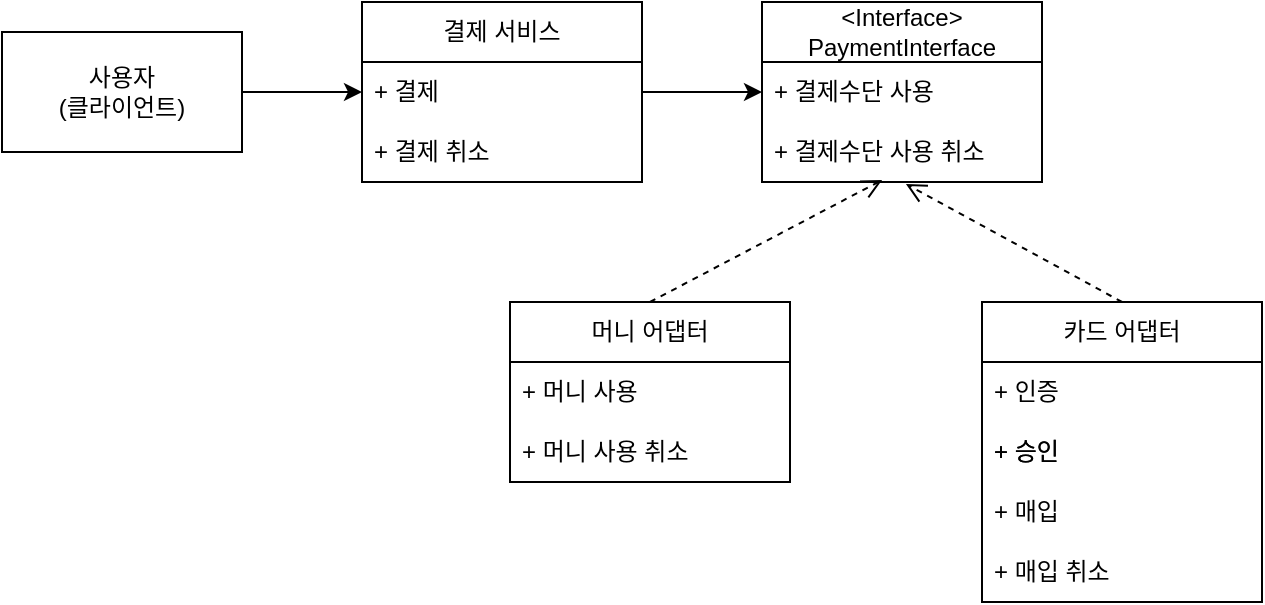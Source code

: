 <mxfile version="24.4.13" type="github">
  <diagram id="C5RBs43oDa-KdzZeNtuy" name="Page-1">
    <mxGraphModel dx="979" dy="1156" grid="1" gridSize="10" guides="1" tooltips="1" connect="1" arrows="1" fold="1" page="1" pageScale="1" pageWidth="827" pageHeight="1169" math="0" shadow="0">
      <root>
        <mxCell id="WIyWlLk6GJQsqaUBKTNV-0" />
        <mxCell id="WIyWlLk6GJQsqaUBKTNV-1" parent="WIyWlLk6GJQsqaUBKTNV-0" />
        <mxCell id="8xbjp1mDKexS0a4LAFoc-0" value="결제 서비스" style="swimlane;fontStyle=0;childLayout=stackLayout;horizontal=1;startSize=30;horizontalStack=0;resizeParent=1;resizeParentMax=0;resizeLast=0;collapsible=1;marginBottom=0;whiteSpace=wrap;html=1;" parent="WIyWlLk6GJQsqaUBKTNV-1" vertex="1">
          <mxGeometry x="340" y="410" width="140" height="90" as="geometry" />
        </mxCell>
        <mxCell id="8xbjp1mDKexS0a4LAFoc-1" value="+ 결제" style="text;strokeColor=none;fillColor=none;align=left;verticalAlign=middle;spacingLeft=4;spacingRight=4;overflow=hidden;points=[[0,0.5],[1,0.5]];portConstraint=eastwest;rotatable=0;whiteSpace=wrap;html=1;" parent="8xbjp1mDKexS0a4LAFoc-0" vertex="1">
          <mxGeometry y="30" width="140" height="30" as="geometry" />
        </mxCell>
        <mxCell id="8xbjp1mDKexS0a4LAFoc-2" value="+ 결제 취소" style="text;strokeColor=none;fillColor=none;align=left;verticalAlign=middle;spacingLeft=4;spacingRight=4;overflow=hidden;points=[[0,0.5],[1,0.5]];portConstraint=eastwest;rotatable=0;whiteSpace=wrap;html=1;" parent="8xbjp1mDKexS0a4LAFoc-0" vertex="1">
          <mxGeometry y="60" width="140" height="30" as="geometry" />
        </mxCell>
        <mxCell id="8xbjp1mDKexS0a4LAFoc-4" value="&amp;lt;Interface&amp;gt;&lt;div&gt;PaymentInterface&lt;/div&gt;" style="swimlane;fontStyle=0;childLayout=stackLayout;horizontal=1;startSize=30;horizontalStack=0;resizeParent=1;resizeParentMax=0;resizeLast=0;collapsible=1;marginBottom=0;whiteSpace=wrap;html=1;" parent="WIyWlLk6GJQsqaUBKTNV-1" vertex="1">
          <mxGeometry x="540" y="410" width="140" height="90" as="geometry" />
        </mxCell>
        <mxCell id="8xbjp1mDKexS0a4LAFoc-5" value="+ 결제수단 사용" style="text;strokeColor=none;fillColor=none;align=left;verticalAlign=middle;spacingLeft=4;spacingRight=4;overflow=hidden;points=[[0,0.5],[1,0.5]];portConstraint=eastwest;rotatable=0;whiteSpace=wrap;html=1;" parent="8xbjp1mDKexS0a4LAFoc-4" vertex="1">
          <mxGeometry y="30" width="140" height="30" as="geometry" />
        </mxCell>
        <mxCell id="8xbjp1mDKexS0a4LAFoc-6" value="+ 결제수단 사용 취소" style="text;strokeColor=none;fillColor=none;align=left;verticalAlign=middle;spacingLeft=4;spacingRight=4;overflow=hidden;points=[[0,0.5],[1,0.5]];portConstraint=eastwest;rotatable=0;whiteSpace=wrap;html=1;" parent="8xbjp1mDKexS0a4LAFoc-4" vertex="1">
          <mxGeometry y="60" width="140" height="30" as="geometry" />
        </mxCell>
        <mxCell id="8xbjp1mDKexS0a4LAFoc-8" style="edgeStyle=orthogonalEdgeStyle;rounded=0;orthogonalLoop=1;jettySize=auto;html=1;exitX=1;exitY=0.5;exitDx=0;exitDy=0;entryX=0;entryY=0.5;entryDx=0;entryDy=0;" parent="WIyWlLk6GJQsqaUBKTNV-1" source="8xbjp1mDKexS0a4LAFoc-7" target="8xbjp1mDKexS0a4LAFoc-1" edge="1">
          <mxGeometry relative="1" as="geometry" />
        </mxCell>
        <mxCell id="8xbjp1mDKexS0a4LAFoc-7" value="사용자&lt;div&gt;(클라이언트)&lt;/div&gt;" style="rounded=0;whiteSpace=wrap;html=1;" parent="WIyWlLk6GJQsqaUBKTNV-1" vertex="1">
          <mxGeometry x="160" y="425" width="120" height="60" as="geometry" />
        </mxCell>
        <mxCell id="8xbjp1mDKexS0a4LAFoc-9" style="edgeStyle=orthogonalEdgeStyle;rounded=0;orthogonalLoop=1;jettySize=auto;html=1;exitX=1;exitY=0.5;exitDx=0;exitDy=0;entryX=0;entryY=0.5;entryDx=0;entryDy=0;" parent="WIyWlLk6GJQsqaUBKTNV-1" source="8xbjp1mDKexS0a4LAFoc-1" target="8xbjp1mDKexS0a4LAFoc-5" edge="1">
          <mxGeometry relative="1" as="geometry" />
        </mxCell>
        <mxCell id="zziyT_RN4S72mbgWYTng-0" value="머니 어댑터" style="swimlane;fontStyle=0;childLayout=stackLayout;horizontal=1;startSize=30;horizontalStack=0;resizeParent=1;resizeParentMax=0;resizeLast=0;collapsible=1;marginBottom=0;whiteSpace=wrap;html=1;" vertex="1" parent="WIyWlLk6GJQsqaUBKTNV-1">
          <mxGeometry x="414" y="560" width="140" height="90" as="geometry" />
        </mxCell>
        <mxCell id="zziyT_RN4S72mbgWYTng-1" value="+ 머니 사용" style="text;strokeColor=none;fillColor=none;align=left;verticalAlign=middle;spacingLeft=4;spacingRight=4;overflow=hidden;points=[[0,0.5],[1,0.5]];portConstraint=eastwest;rotatable=0;whiteSpace=wrap;html=1;" vertex="1" parent="zziyT_RN4S72mbgWYTng-0">
          <mxGeometry y="30" width="140" height="30" as="geometry" />
        </mxCell>
        <mxCell id="zziyT_RN4S72mbgWYTng-2" value="+ 머니 사용 취소" style="text;strokeColor=none;fillColor=none;align=left;verticalAlign=middle;spacingLeft=4;spacingRight=4;overflow=hidden;points=[[0,0.5],[1,0.5]];portConstraint=eastwest;rotatable=0;whiteSpace=wrap;html=1;" vertex="1" parent="zziyT_RN4S72mbgWYTng-0">
          <mxGeometry y="60" width="140" height="30" as="geometry" />
        </mxCell>
        <mxCell id="zziyT_RN4S72mbgWYTng-3" value="카드 어댑터" style="swimlane;fontStyle=0;childLayout=stackLayout;horizontal=1;startSize=30;horizontalStack=0;resizeParent=1;resizeParentMax=0;resizeLast=0;collapsible=1;marginBottom=0;whiteSpace=wrap;html=1;" vertex="1" parent="WIyWlLk6GJQsqaUBKTNV-1">
          <mxGeometry x="650" y="560" width="140" height="150" as="geometry" />
        </mxCell>
        <mxCell id="zziyT_RN4S72mbgWYTng-4" value="+ 인증&lt;span style=&quot;white-space: pre;&quot;&gt;&#x9;&lt;/span&gt;&lt;span style=&quot;white-space: pre;&quot;&gt;&#x9;&lt;/span&gt;" style="text;strokeColor=none;fillColor=none;align=left;verticalAlign=middle;spacingLeft=4;spacingRight=4;overflow=hidden;points=[[0,0.5],[1,0.5]];portConstraint=eastwest;rotatable=0;whiteSpace=wrap;html=1;" vertex="1" parent="zziyT_RN4S72mbgWYTng-3">
          <mxGeometry y="30" width="140" height="30" as="geometry" />
        </mxCell>
        <mxCell id="zziyT_RN4S72mbgWYTng-5" value="+ 승인" style="text;strokeColor=none;fillColor=none;align=left;verticalAlign=middle;spacingLeft=4;spacingRight=4;overflow=hidden;points=[[0,0.5],[1,0.5]];portConstraint=eastwest;rotatable=0;whiteSpace=wrap;html=1;" vertex="1" parent="zziyT_RN4S72mbgWYTng-3">
          <mxGeometry y="60" width="140" height="30" as="geometry" />
        </mxCell>
        <mxCell id="zziyT_RN4S72mbgWYTng-7" value="+ 매입" style="text;strokeColor=none;fillColor=none;align=left;verticalAlign=middle;spacingLeft=4;spacingRight=4;overflow=hidden;points=[[0,0.5],[1,0.5]];portConstraint=eastwest;rotatable=0;whiteSpace=wrap;html=1;" vertex="1" parent="zziyT_RN4S72mbgWYTng-3">
          <mxGeometry y="90" width="140" height="30" as="geometry" />
        </mxCell>
        <mxCell id="zziyT_RN4S72mbgWYTng-9" value="+ 매입 취소" style="text;strokeColor=none;fillColor=none;align=left;verticalAlign=middle;spacingLeft=4;spacingRight=4;overflow=hidden;points=[[0,0.5],[1,0.5]];portConstraint=eastwest;rotatable=0;whiteSpace=wrap;html=1;" vertex="1" parent="zziyT_RN4S72mbgWYTng-3">
          <mxGeometry y="120" width="140" height="30" as="geometry" />
        </mxCell>
        <mxCell id="zziyT_RN4S72mbgWYTng-6" value="+ 승인" style="text;strokeColor=none;fillColor=none;align=left;verticalAlign=middle;spacingLeft=4;spacingRight=4;overflow=hidden;points=[[0,0.5],[1,0.5]];portConstraint=eastwest;rotatable=0;whiteSpace=wrap;html=1;" vertex="1" parent="WIyWlLk6GJQsqaUBKTNV-1">
          <mxGeometry x="650" y="620" width="140" height="30" as="geometry" />
        </mxCell>
        <mxCell id="zziyT_RN4S72mbgWYTng-10" value="" style="html=1;verticalAlign=bottom;endArrow=open;dashed=1;endSize=8;curved=0;rounded=0;exitX=0.5;exitY=0;exitDx=0;exitDy=0;entryX=0.429;entryY=0.967;entryDx=0;entryDy=0;entryPerimeter=0;" edge="1" parent="WIyWlLk6GJQsqaUBKTNV-1" source="zziyT_RN4S72mbgWYTng-0" target="8xbjp1mDKexS0a4LAFoc-6">
          <mxGeometry relative="1" as="geometry">
            <mxPoint x="450" y="710" as="sourcePoint" />
            <mxPoint x="370" y="710" as="targetPoint" />
          </mxGeometry>
        </mxCell>
        <mxCell id="zziyT_RN4S72mbgWYTng-11" value="" style="html=1;verticalAlign=bottom;endArrow=open;dashed=1;endSize=8;curved=0;rounded=0;exitX=0.5;exitY=0;exitDx=0;exitDy=0;entryX=0.514;entryY=1.033;entryDx=0;entryDy=0;entryPerimeter=0;" edge="1" parent="WIyWlLk6GJQsqaUBKTNV-1" source="zziyT_RN4S72mbgWYTng-3" target="8xbjp1mDKexS0a4LAFoc-6">
          <mxGeometry relative="1" as="geometry">
            <mxPoint x="494" y="570" as="sourcePoint" />
            <mxPoint x="610" y="509" as="targetPoint" />
          </mxGeometry>
        </mxCell>
      </root>
    </mxGraphModel>
  </diagram>
</mxfile>
